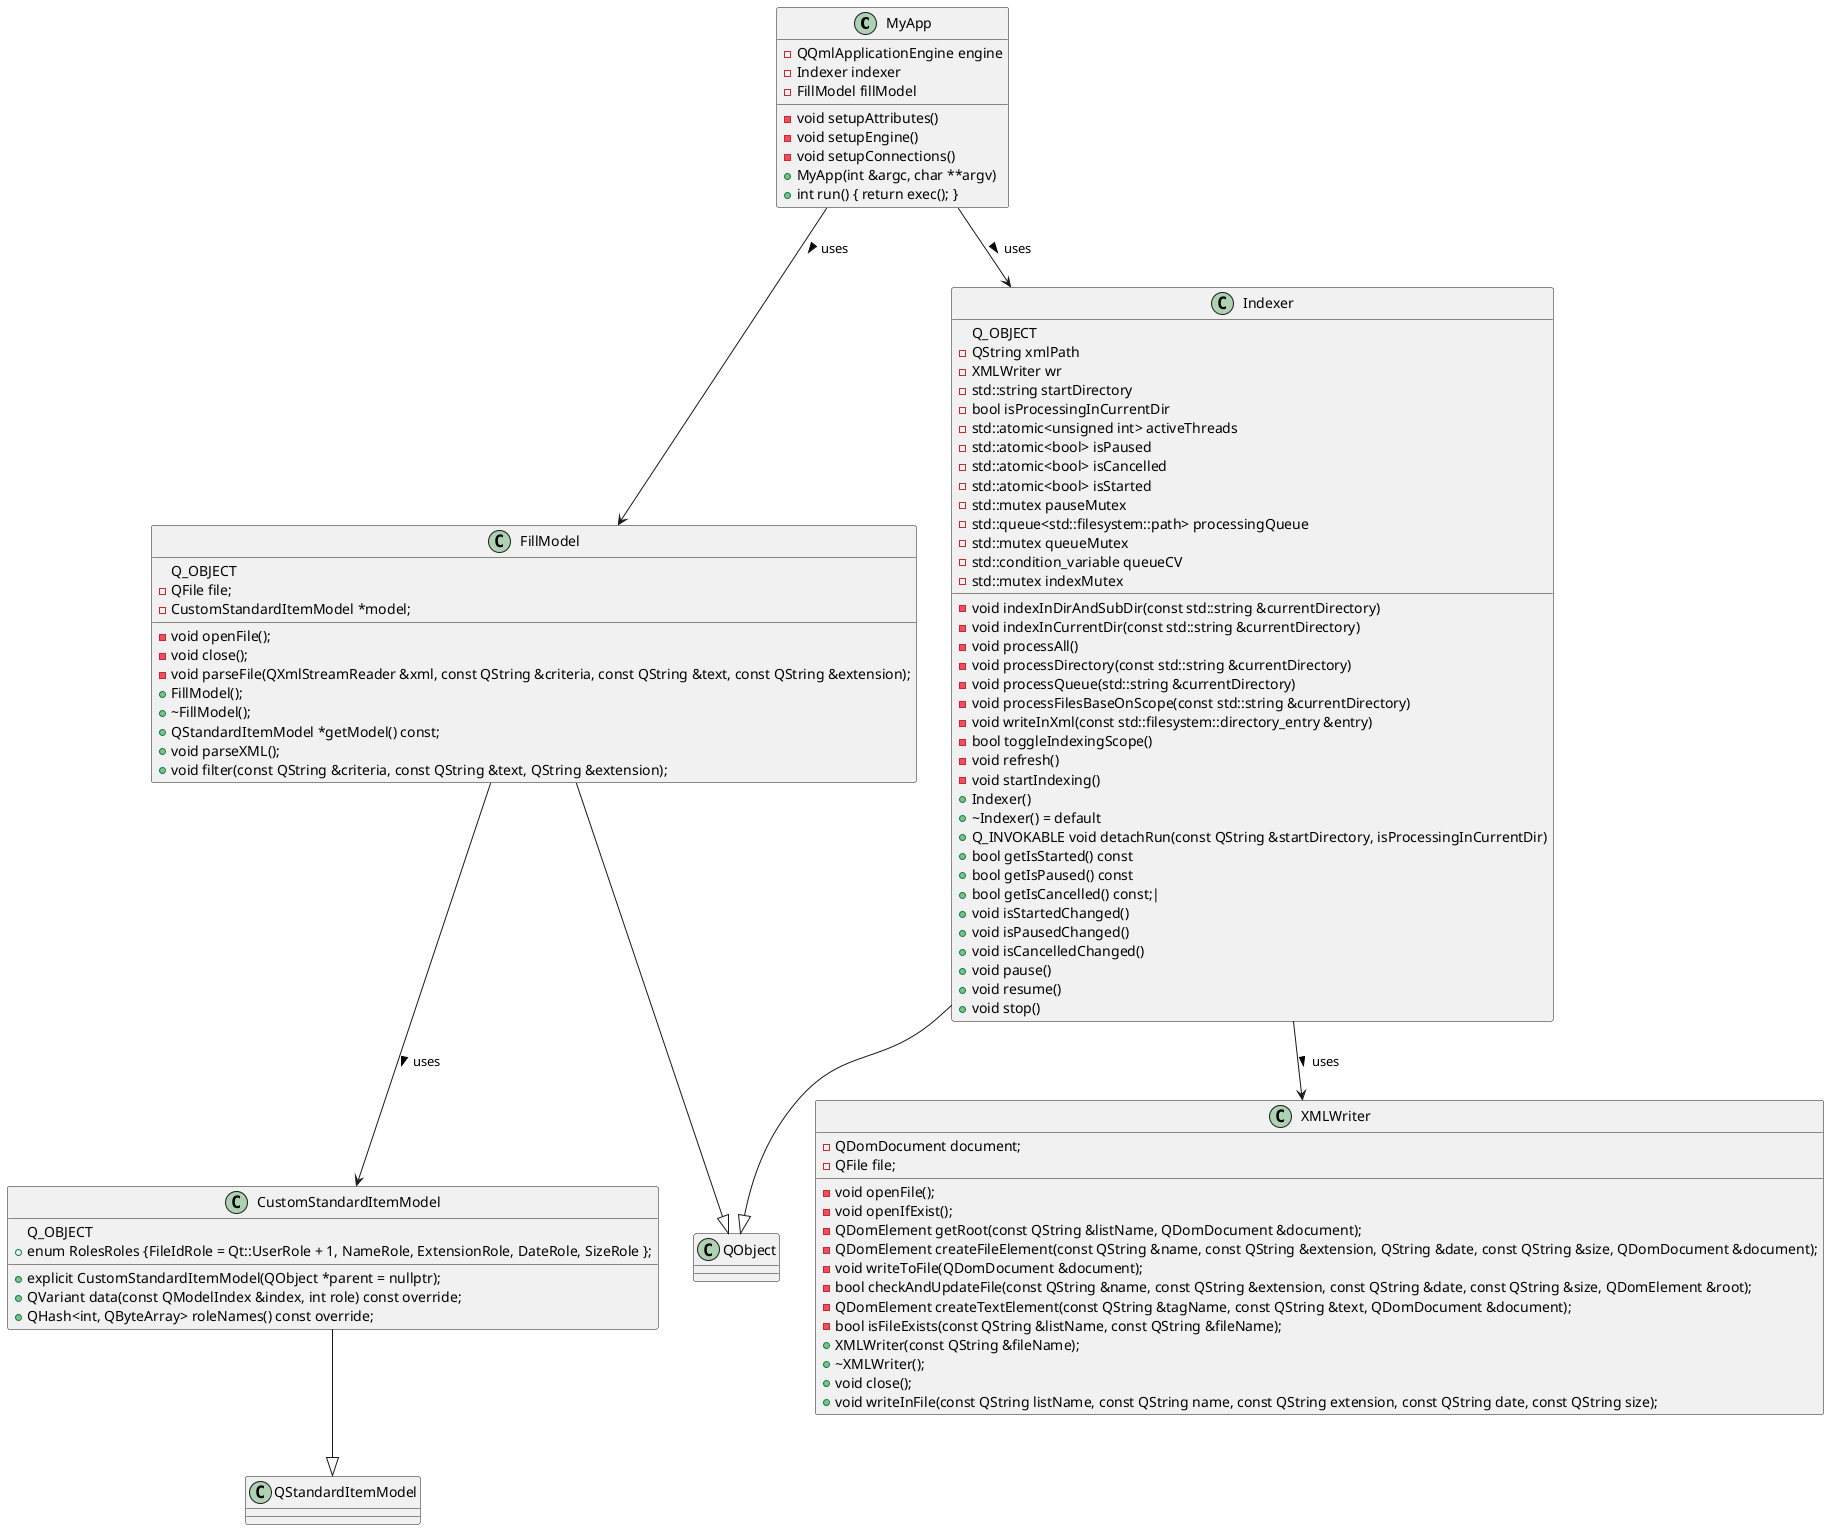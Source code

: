 @startuml
class MyApp {
  -QQmlApplicationEngine engine
  -Indexer indexer
  -FillModel fillModel
  -void setupAttributes()
  -void setupEngine()
  -void setupConnections()
  +MyApp(int &argc, char **argv)
  +int run() { return exec(); }
}

class CustomStandardItemModel{
Q_OBJECT
+enum RolesRoles {FileIdRole = Qt::UserRole + 1, NameRole, ExtensionRole, DateRole, SizeRole };
+explicit CustomStandardItemModel(QObject *parent = nullptr);
+QVariant data(const QModelIndex &index, int role) const override;
+QHash<int, QByteArray> roleNames() const override;
}

class FillModel {
Q_OBJECT
-QFile file;
-CustomStandardItemModel *model;
-void openFile();
-void close();
-void parseFile(QXmlStreamReader &xml, const QString &criteria, const QString &text, const QString &extension);
+FillModel();
+~FillModel();
+QStandardItemModel *getModel() const;
+void parseXML();
+void filter(const QString &criteria, const QString &text, QString &extension);
}

class Indexer {
Q_OBJECT
  -QString xmlPath
  -XMLWriter wr
  -std::string startDirectory
  -bool isProcessingInCurrentDir
  -std::atomic<unsigned int> activeThreads
  -std::atomic<bool> isPaused
  -std::atomic<bool> isCancelled
  -std::atomic<bool> isStarted
  -std::mutex pauseMutex
  -std::queue<std::filesystem::path> processingQueue
  -std::mutex queueMutex
  -std::condition_variable queueCV
  -std::mutex indexMutex
  -void indexInDirAndSubDir(const std::string &currentDirectory)
  -void indexInCurrentDir(const std::string &currentDirectory)
  -void processAll()
  -void processDirectory(const std::string &currentDirectory)
  -void processQueue(std::string &currentDirectory)
  -void processFilesBaseOnScope(const std::string &currentDirectory)
  -void writeInXml(const std::filesystem::directory_entry &entry)
  -bool toggleIndexingScope()
  -void refresh()
  -void startIndexing()
  +Indexer()
  +~Indexer() = default
  +Q_INVOKABLE void detachRun(const QString &startDirectory, isProcessingInCurrentDir)
  +bool getIsStarted() const
  +bool getIsPaused() const
  +bool getIsCancelled() const;|
  +void isStartedChanged()
  +void isPausedChanged()
  +void isCancelledChanged()
  +void pause()
  +void resume()
  +void stop()
}

class XMLWriter {
    -QDomDocument document;
    -QFile file;
    -void openFile();
    -void openIfExist();
    -QDomElement getRoot(const QString &listName, QDomDocument &document);
    -QDomElement createFileElement(const QString &name, const QString &extension, QString &date, const QString &size, QDomDocument &document);
    -void writeToFile(QDomDocument &document);
    -bool checkAndUpdateFile(const QString &name, const QString &extension, const QString &date, const QString &size, QDomElement &root);
    -QDomElement createTextElement(const QString &tagName, const QString &text, QDomDocument &document);
    -bool isFileExists(const QString &listName, const QString &fileName);
    +XMLWriter(const QString &fileName);
    +~XMLWriter();
    +void close();
    +void writeInFile(const QString listName, const QString name, const QString extension, const QString date, const QString size);
}

MyApp --> Indexer : uses >
MyApp --> FillModel : uses >
Indexer --|> QObject
FillModel --|> QObject
FillModel --> CustomStandardItemModel : uses >
CustomStandardItemModel --|> QStandardItemModel
Indexer --> XMLWriter : uses >
@enduml

"//www.plantuml.com/plantuml/png/dLPFTnet4B_pAUR4Msnyw9Mal61CNsdZE6kSD3S_UJK6jLffAsaTY6D_zcgqYnOMrdxk1NPcVlFJ_D58-c0TCwxCPI-Jp5gut4oA0Xvx06TfcailI94n9xIQgQLG21Z-o3vN7DTeG5J_fFfDI7cfEKguttwH-a4B3XPTMKoSC-AkT6YJmRwbeczhfrefp6Zvok4qn9S8vQ3Fp38RGhPY1avElF0G06GofKe6y0Z6KnW5Fhei6Ro3fzvJhqvpMbgdyuLZYZF3vmxp4EnZBxszElzZDhtfdQ8gSxZM4ctuWKUV7Cuv2V0hf6uq-cBH1F4KVXd29vOZIKEOhHqgwsEkn0lcQiD2_0XVyFJEyw-fjC9rnPAaLtT_O-RWf606bVEBgbBAmfc1zqw_CYEOrtBcM99fPHsamI-q1VgXAqC8vT0I1r1Xz0CQ8pWInU_Chjvxm13Iyut3YJ5iCmveoiKcXpwnVasZTqfsbbA9gFKUUjQH5fpazES1eSkwG4LUoM2hoQIsEw9Ftc90fDzokN06MNwDZAE1_ZgNGwXpznQXbj3FZ71e13imE5ox0oLkMqKrZKab93tlY-cHJ9ReQa35ws5DpDykFv9Zq51D79haRR4UZJAse1w_tGRGqDO-lZIVcLkHoWVoLrW8lXkIhUEZaQrWOVelXC7CQRCXwvtM4eJzR7I6rdhCN4rBOr0HBBeptrgHlIzzL4k5dBRP65Zcn0FUh0moRjjGuXqJCIijyYxhbAaCfUm6B2ZW7NDU-bf1GQINz1aD_vPOullmIHlIRgp3V3GgV576KCJiKeArsCYrnURxmmKTGxSFD7Tt4YlKz6lBDunTzANULwgvykMRABuex_n7lH5sEz7FOfMhPWnQ1B4DRtMlavr8cHme8_n_KORY9M_peL6svypYbLfaki2tBVoTDl9S-PCW-hKQpBTEjvx1RA0V_WPnQpkzN4eCm-FNga9e-0tU6xIhHbDDo1OUzAVrv5N2SvJy0StndfNIaJwzdN_wUlNdvFpZ308HHyUorNMfsgV0_WmEEuSlB1ToMAARRoTXU_Ri6sdAkcnnnkAnzPC056GpODCLKqk2DAP0UjmIAG-DOJHtP8Esp7SLrkd2Y_5SQuuhUeNGaNQXymkTUI-wxkgFTxKjtZYredsfjBJp-zbQM1SDn3sJI8nKd6kjNRizqkFfFXp2NY3zRIJ7g3A3p265K6lQf8e8Eo-ZOQFZp1q2hVZnQZZDkDpeK8kNuFLiP2lC_fae_gNWTVXlZBjjUJdwMAw-qVg5Ejxu1JhgwDYIUjDrWRwUiWW7KjWKjhlpBGFjDpBKJATnooQl09yRv5Qrz-Q9gdZI7Mb2LrZ7UjFPccETeSPKBupmoeQpit5yPOoWj6XXt9YQDs1ZhD7U_7CCzVkr5t7Twd7N8xYXxW3Kd0Vw60gHnwetT1zGyJAN_m40"